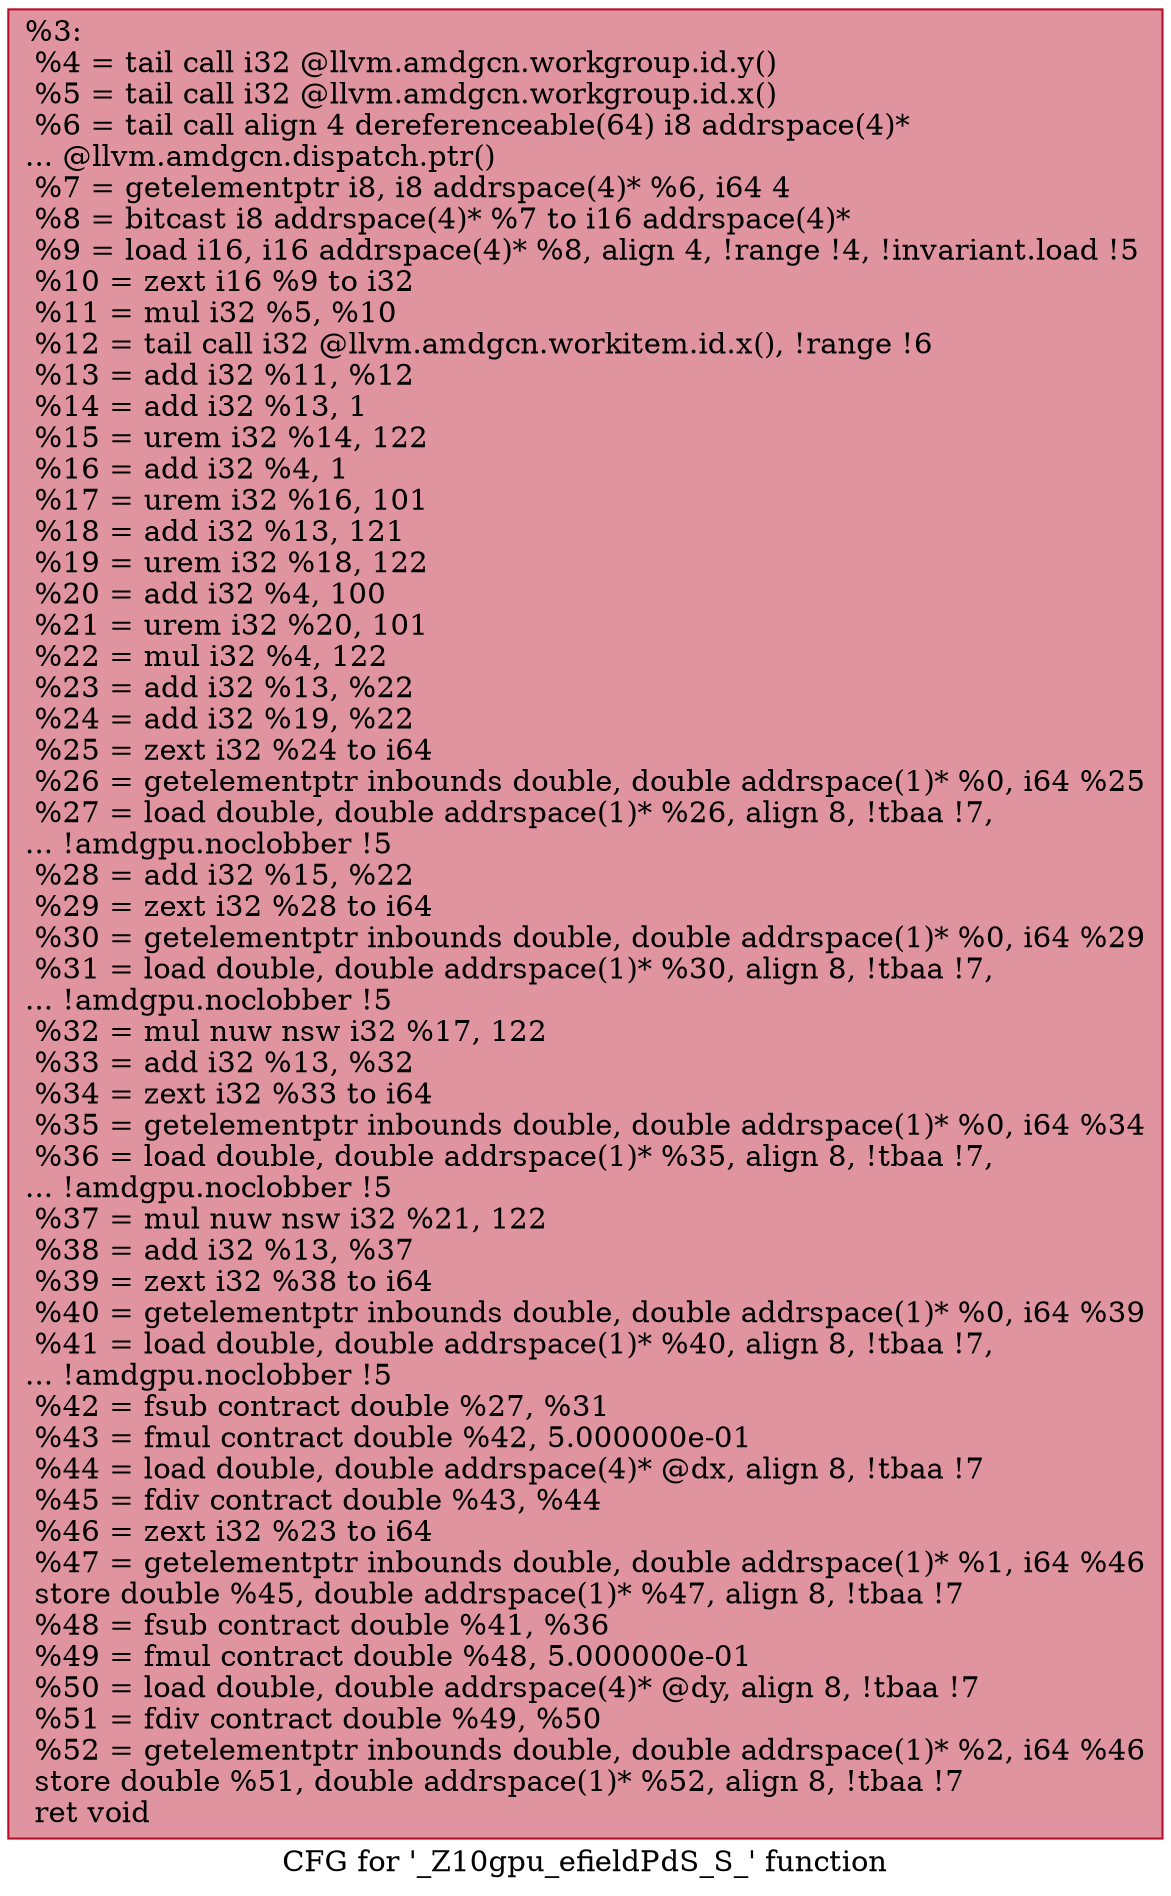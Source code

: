 digraph "CFG for '_Z10gpu_efieldPdS_S_' function" {
	label="CFG for '_Z10gpu_efieldPdS_S_' function";

	Node0x47f9f80 [shape=record,color="#b70d28ff", style=filled, fillcolor="#b70d2870",label="{%3:\l  %4 = tail call i32 @llvm.amdgcn.workgroup.id.y()\l  %5 = tail call i32 @llvm.amdgcn.workgroup.id.x()\l  %6 = tail call align 4 dereferenceable(64) i8 addrspace(4)*\l... @llvm.amdgcn.dispatch.ptr()\l  %7 = getelementptr i8, i8 addrspace(4)* %6, i64 4\l  %8 = bitcast i8 addrspace(4)* %7 to i16 addrspace(4)*\l  %9 = load i16, i16 addrspace(4)* %8, align 4, !range !4, !invariant.load !5\l  %10 = zext i16 %9 to i32\l  %11 = mul i32 %5, %10\l  %12 = tail call i32 @llvm.amdgcn.workitem.id.x(), !range !6\l  %13 = add i32 %11, %12\l  %14 = add i32 %13, 1\l  %15 = urem i32 %14, 122\l  %16 = add i32 %4, 1\l  %17 = urem i32 %16, 101\l  %18 = add i32 %13, 121\l  %19 = urem i32 %18, 122\l  %20 = add i32 %4, 100\l  %21 = urem i32 %20, 101\l  %22 = mul i32 %4, 122\l  %23 = add i32 %13, %22\l  %24 = add i32 %19, %22\l  %25 = zext i32 %24 to i64\l  %26 = getelementptr inbounds double, double addrspace(1)* %0, i64 %25\l  %27 = load double, double addrspace(1)* %26, align 8, !tbaa !7,\l... !amdgpu.noclobber !5\l  %28 = add i32 %15, %22\l  %29 = zext i32 %28 to i64\l  %30 = getelementptr inbounds double, double addrspace(1)* %0, i64 %29\l  %31 = load double, double addrspace(1)* %30, align 8, !tbaa !7,\l... !amdgpu.noclobber !5\l  %32 = mul nuw nsw i32 %17, 122\l  %33 = add i32 %13, %32\l  %34 = zext i32 %33 to i64\l  %35 = getelementptr inbounds double, double addrspace(1)* %0, i64 %34\l  %36 = load double, double addrspace(1)* %35, align 8, !tbaa !7,\l... !amdgpu.noclobber !5\l  %37 = mul nuw nsw i32 %21, 122\l  %38 = add i32 %13, %37\l  %39 = zext i32 %38 to i64\l  %40 = getelementptr inbounds double, double addrspace(1)* %0, i64 %39\l  %41 = load double, double addrspace(1)* %40, align 8, !tbaa !7,\l... !amdgpu.noclobber !5\l  %42 = fsub contract double %27, %31\l  %43 = fmul contract double %42, 5.000000e-01\l  %44 = load double, double addrspace(4)* @dx, align 8, !tbaa !7\l  %45 = fdiv contract double %43, %44\l  %46 = zext i32 %23 to i64\l  %47 = getelementptr inbounds double, double addrspace(1)* %1, i64 %46\l  store double %45, double addrspace(1)* %47, align 8, !tbaa !7\l  %48 = fsub contract double %41, %36\l  %49 = fmul contract double %48, 5.000000e-01\l  %50 = load double, double addrspace(4)* @dy, align 8, !tbaa !7\l  %51 = fdiv contract double %49, %50\l  %52 = getelementptr inbounds double, double addrspace(1)* %2, i64 %46\l  store double %51, double addrspace(1)* %52, align 8, !tbaa !7\l  ret void\l}"];
}
